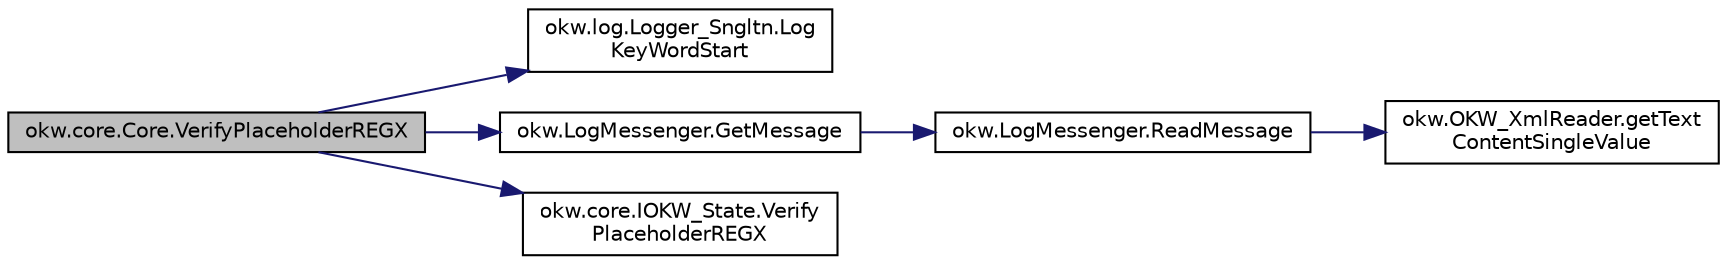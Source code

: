 digraph "okw.core.Core.VerifyPlaceholderREGX"
{
 // INTERACTIVE_SVG=YES
 // LATEX_PDF_SIZE
  edge [fontname="Helvetica",fontsize="10",labelfontname="Helvetica",labelfontsize="10"];
  node [fontname="Helvetica",fontsize="10",shape=record];
  rankdir="LR";
  Node4255 [label="okw.core.Core.VerifyPlaceholderREGX",height=0.2,width=0.4,color="black", fillcolor="grey75", style="filled", fontcolor="black",tooltip="Überprüft den Platzhalter des Objektes."];
  Node4255 -> Node4256 [color="midnightblue",fontsize="10",style="solid",fontname="Helvetica"];
  Node4256 [label="okw.log.Logger_Sngltn.Log\lKeyWordStart",height=0.2,width=0.4,color="black", fillcolor="white", style="filled",URL="$classokw_1_1log_1_1_logger___sngltn.html#a70ec25e200e00ecefc544e8fd371d2ef",tooltip="Ausgabe eines Schlüsselwortes."];
  Node4255 -> Node4257 [color="midnightblue",fontsize="10",style="solid",fontname="Helvetica"];
  Node4257 [label="okw.LogMessenger.GetMessage",height=0.2,width=0.4,color="black", fillcolor="white", style="filled",URL="$classokw_1_1_log_messenger.html#af225d1f037d47b3b085175c09d78bdd2",tooltip="Holt die Log-Meldung für MethodeNmae/Textkey ohne weitere Parameter."];
  Node4257 -> Node4258 [color="midnightblue",fontsize="10",style="solid",fontname="Helvetica"];
  Node4258 [label="okw.LogMessenger.ReadMessage",height=0.2,width=0.4,color="black", fillcolor="white", style="filled",URL="$classokw_1_1_log_messenger.html#a530cd6ab82ec82a04206a2e976ec06e3",tooltip="Interne Kernfunktion holt die Log-Meldung mit Platzhaltern aus der XML-Datei."];
  Node4258 -> Node4259 [color="midnightblue",fontsize="10",style="solid",fontname="Helvetica"];
  Node4259 [label="okw.OKW_XmlReader.getText\lContentSingleValue",height=0.2,width=0.4,color="black", fillcolor="white", style="filled",URL="$classokw_1_1_o_k_w___xml_reader.html#ab920b5335a2e1429c14cc5f8e79f39eb",tooltip="Lies den TextContent eines Tag."];
  Node4255 -> Node4260 [color="midnightblue",fontsize="10",style="solid",fontname="Helvetica"];
  Node4260 [label="okw.core.IOKW_State.Verify\lPlaceholderREGX",height=0.2,width=0.4,color="black", fillcolor="white", style="filled",URL="$interfaceokw_1_1core_1_1_i_o_k_w___state.html#a15ddba3c9c71e79a7438590b958dfe0a",tooltip="Überprüft den Platzhalter des Objektes."];
}
